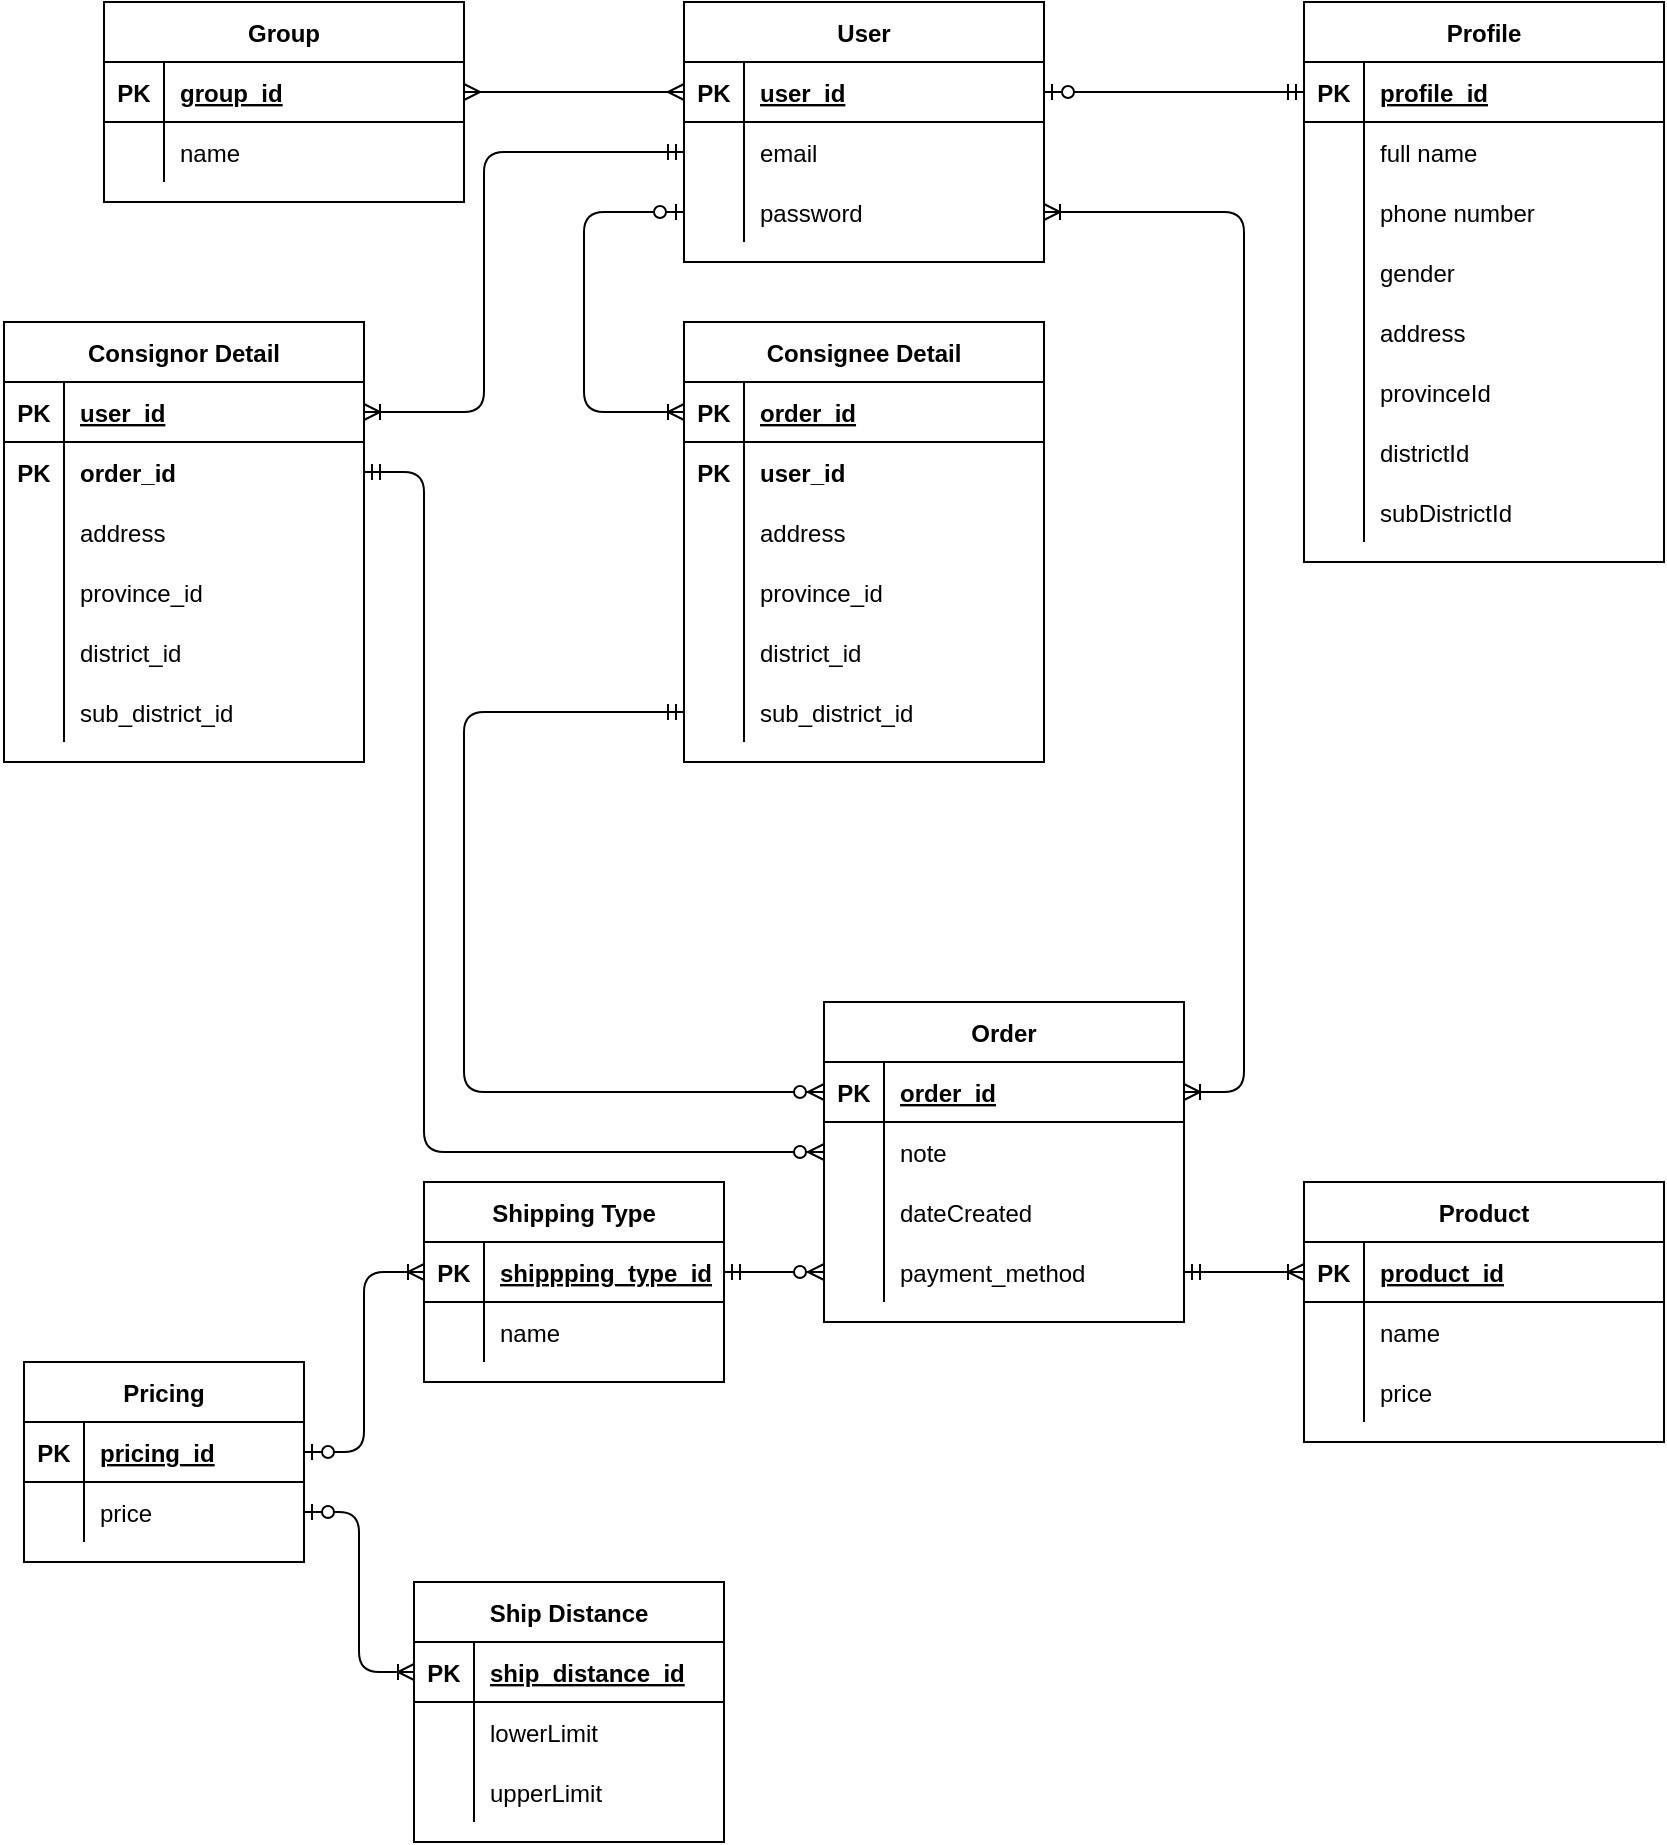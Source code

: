 <mxfile>
    <diagram id="7l2cbzdyTOywMcM0QR9X" name="Page-1">
        <mxGraphModel dx="1152" dy="1555" grid="1" gridSize="10" guides="1" tooltips="1" connect="1" arrows="1" fold="1" page="1" pageScale="1" pageWidth="850" pageHeight="1100" math="0" shadow="0">
            <root>
                <mxCell id="0"/>
                <mxCell id="1" parent="0"/>
                <mxCell id="J8USRTI2Wq8IftYAg_nt-1" value="User" style="shape=table;startSize=30;container=1;collapsible=1;childLayout=tableLayout;fixedRows=1;rowLines=0;fontStyle=1;align=center;resizeLast=1;" parent="1" vertex="1">
                    <mxGeometry x="350" y="-160" width="180" height="130" as="geometry"/>
                </mxCell>
                <mxCell id="J8USRTI2Wq8IftYAg_nt-2" value="" style="shape=partialRectangle;collapsible=0;dropTarget=0;pointerEvents=0;fillColor=none;top=0;left=0;bottom=1;right=0;points=[[0,0.5],[1,0.5]];portConstraint=eastwest;" parent="J8USRTI2Wq8IftYAg_nt-1" vertex="1">
                    <mxGeometry y="30" width="180" height="30" as="geometry"/>
                </mxCell>
                <mxCell id="J8USRTI2Wq8IftYAg_nt-3" value="PK" style="shape=partialRectangle;connectable=0;fillColor=none;top=0;left=0;bottom=0;right=0;fontStyle=1;overflow=hidden;" parent="J8USRTI2Wq8IftYAg_nt-2" vertex="1">
                    <mxGeometry width="30" height="30" as="geometry"/>
                </mxCell>
                <mxCell id="J8USRTI2Wq8IftYAg_nt-4" value="user_id" style="shape=partialRectangle;connectable=0;fillColor=none;top=0;left=0;bottom=0;right=0;align=left;spacingLeft=6;fontStyle=5;overflow=hidden;" parent="J8USRTI2Wq8IftYAg_nt-2" vertex="1">
                    <mxGeometry x="30" width="150" height="30" as="geometry"/>
                </mxCell>
                <mxCell id="J8USRTI2Wq8IftYAg_nt-5" value="" style="shape=partialRectangle;collapsible=0;dropTarget=0;pointerEvents=0;fillColor=none;top=0;left=0;bottom=0;right=0;points=[[0,0.5],[1,0.5]];portConstraint=eastwest;" parent="J8USRTI2Wq8IftYAg_nt-1" vertex="1">
                    <mxGeometry y="60" width="180" height="30" as="geometry"/>
                </mxCell>
                <mxCell id="J8USRTI2Wq8IftYAg_nt-6" value="" style="shape=partialRectangle;connectable=0;fillColor=none;top=0;left=0;bottom=0;right=0;editable=1;overflow=hidden;" parent="J8USRTI2Wq8IftYAg_nt-5" vertex="1">
                    <mxGeometry width="30" height="30" as="geometry"/>
                </mxCell>
                <mxCell id="J8USRTI2Wq8IftYAg_nt-7" value="email" style="shape=partialRectangle;connectable=0;fillColor=none;top=0;left=0;bottom=0;right=0;align=left;spacingLeft=6;overflow=hidden;" parent="J8USRTI2Wq8IftYAg_nt-5" vertex="1">
                    <mxGeometry x="30" width="150" height="30" as="geometry"/>
                </mxCell>
                <mxCell id="J8USRTI2Wq8IftYAg_nt-8" value="" style="shape=partialRectangle;collapsible=0;dropTarget=0;pointerEvents=0;fillColor=none;top=0;left=0;bottom=0;right=0;points=[[0,0.5],[1,0.5]];portConstraint=eastwest;" parent="J8USRTI2Wq8IftYAg_nt-1" vertex="1">
                    <mxGeometry y="90" width="180" height="30" as="geometry"/>
                </mxCell>
                <mxCell id="J8USRTI2Wq8IftYAg_nt-9" value="" style="shape=partialRectangle;connectable=0;fillColor=none;top=0;left=0;bottom=0;right=0;editable=1;overflow=hidden;" parent="J8USRTI2Wq8IftYAg_nt-8" vertex="1">
                    <mxGeometry width="30" height="30" as="geometry"/>
                </mxCell>
                <mxCell id="J8USRTI2Wq8IftYAg_nt-10" value="password" style="shape=partialRectangle;connectable=0;fillColor=none;top=0;left=0;bottom=0;right=0;align=left;spacingLeft=6;overflow=hidden;" parent="J8USRTI2Wq8IftYAg_nt-8" vertex="1">
                    <mxGeometry x="30" width="150" height="30" as="geometry"/>
                </mxCell>
                <mxCell id="J8USRTI2Wq8IftYAg_nt-14" value="Profile" style="shape=table;startSize=30;container=1;collapsible=1;childLayout=tableLayout;fixedRows=1;rowLines=0;fontStyle=1;align=center;resizeLast=1;" parent="1" vertex="1">
                    <mxGeometry x="660" y="-160" width="180" height="280" as="geometry"/>
                </mxCell>
                <mxCell id="J8USRTI2Wq8IftYAg_nt-15" value="" style="shape=partialRectangle;collapsible=0;dropTarget=0;pointerEvents=0;fillColor=none;top=0;left=0;bottom=1;right=0;points=[[0,0.5],[1,0.5]];portConstraint=eastwest;" parent="J8USRTI2Wq8IftYAg_nt-14" vertex="1">
                    <mxGeometry y="30" width="180" height="30" as="geometry"/>
                </mxCell>
                <mxCell id="J8USRTI2Wq8IftYAg_nt-16" value="PK" style="shape=partialRectangle;connectable=0;fillColor=none;top=0;left=0;bottom=0;right=0;fontStyle=1;overflow=hidden;" parent="J8USRTI2Wq8IftYAg_nt-15" vertex="1">
                    <mxGeometry width="30" height="30" as="geometry"/>
                </mxCell>
                <mxCell id="J8USRTI2Wq8IftYAg_nt-17" value="profile_id" style="shape=partialRectangle;connectable=0;fillColor=none;top=0;left=0;bottom=0;right=0;align=left;spacingLeft=6;fontStyle=5;overflow=hidden;" parent="J8USRTI2Wq8IftYAg_nt-15" vertex="1">
                    <mxGeometry x="30" width="150" height="30" as="geometry"/>
                </mxCell>
                <mxCell id="J8USRTI2Wq8IftYAg_nt-21" value="" style="shape=partialRectangle;collapsible=0;dropTarget=0;pointerEvents=0;fillColor=none;top=0;left=0;bottom=0;right=0;points=[[0,0.5],[1,0.5]];portConstraint=eastwest;" parent="J8USRTI2Wq8IftYAg_nt-14" vertex="1">
                    <mxGeometry y="60" width="180" height="30" as="geometry"/>
                </mxCell>
                <mxCell id="J8USRTI2Wq8IftYAg_nt-22" value="" style="shape=partialRectangle;connectable=0;fillColor=none;top=0;left=0;bottom=0;right=0;editable=1;overflow=hidden;" parent="J8USRTI2Wq8IftYAg_nt-21" vertex="1">
                    <mxGeometry width="30" height="30" as="geometry"/>
                </mxCell>
                <mxCell id="J8USRTI2Wq8IftYAg_nt-23" value="full name" style="shape=partialRectangle;connectable=0;fillColor=none;top=0;left=0;bottom=0;right=0;align=left;spacingLeft=6;overflow=hidden;" parent="J8USRTI2Wq8IftYAg_nt-21" vertex="1">
                    <mxGeometry x="30" width="150" height="30" as="geometry"/>
                </mxCell>
                <mxCell id="J8USRTI2Wq8IftYAg_nt-24" value="" style="shape=partialRectangle;collapsible=0;dropTarget=0;pointerEvents=0;fillColor=none;top=0;left=0;bottom=0;right=0;points=[[0,0.5],[1,0.5]];portConstraint=eastwest;" parent="J8USRTI2Wq8IftYAg_nt-14" vertex="1">
                    <mxGeometry y="90" width="180" height="30" as="geometry"/>
                </mxCell>
                <mxCell id="J8USRTI2Wq8IftYAg_nt-25" value="" style="shape=partialRectangle;connectable=0;fillColor=none;top=0;left=0;bottom=0;right=0;editable=1;overflow=hidden;" parent="J8USRTI2Wq8IftYAg_nt-24" vertex="1">
                    <mxGeometry width="30" height="30" as="geometry"/>
                </mxCell>
                <mxCell id="J8USRTI2Wq8IftYAg_nt-26" value="phone number" style="shape=partialRectangle;connectable=0;fillColor=none;top=0;left=0;bottom=0;right=0;align=left;spacingLeft=6;overflow=hidden;" parent="J8USRTI2Wq8IftYAg_nt-24" vertex="1">
                    <mxGeometry x="30" width="150" height="30" as="geometry"/>
                </mxCell>
                <mxCell id="2" style="shape=partialRectangle;collapsible=0;dropTarget=0;pointerEvents=0;fillColor=none;top=0;left=0;bottom=0;right=0;points=[[0,0.5],[1,0.5]];portConstraint=eastwest;" vertex="1" parent="J8USRTI2Wq8IftYAg_nt-14">
                    <mxGeometry y="120" width="180" height="30" as="geometry"/>
                </mxCell>
                <mxCell id="3" style="shape=partialRectangle;connectable=0;fillColor=none;top=0;left=0;bottom=0;right=0;editable=1;overflow=hidden;" vertex="1" parent="2">
                    <mxGeometry width="30" height="30" as="geometry"/>
                </mxCell>
                <mxCell id="4" value="gender" style="shape=partialRectangle;connectable=0;fillColor=none;top=0;left=0;bottom=0;right=0;align=left;spacingLeft=6;overflow=hidden;" vertex="1" parent="2">
                    <mxGeometry x="30" width="150" height="30" as="geometry"/>
                </mxCell>
                <mxCell id="5" style="shape=partialRectangle;collapsible=0;dropTarget=0;pointerEvents=0;fillColor=none;top=0;left=0;bottom=0;right=0;points=[[0,0.5],[1,0.5]];portConstraint=eastwest;" vertex="1" parent="J8USRTI2Wq8IftYAg_nt-14">
                    <mxGeometry y="150" width="180" height="30" as="geometry"/>
                </mxCell>
                <mxCell id="6" style="shape=partialRectangle;connectable=0;fillColor=none;top=0;left=0;bottom=0;right=0;editable=1;overflow=hidden;" vertex="1" parent="5">
                    <mxGeometry width="30" height="30" as="geometry"/>
                </mxCell>
                <mxCell id="7" value="address" style="shape=partialRectangle;connectable=0;fillColor=none;top=0;left=0;bottom=0;right=0;align=left;spacingLeft=6;overflow=hidden;" vertex="1" parent="5">
                    <mxGeometry x="30" width="150" height="30" as="geometry"/>
                </mxCell>
                <mxCell id="8" style="shape=partialRectangle;collapsible=0;dropTarget=0;pointerEvents=0;fillColor=none;top=0;left=0;bottom=0;right=0;points=[[0,0.5],[1,0.5]];portConstraint=eastwest;" vertex="1" parent="J8USRTI2Wq8IftYAg_nt-14">
                    <mxGeometry y="180" width="180" height="30" as="geometry"/>
                </mxCell>
                <mxCell id="9" style="shape=partialRectangle;connectable=0;fillColor=none;top=0;left=0;bottom=0;right=0;editable=1;overflow=hidden;" vertex="1" parent="8">
                    <mxGeometry width="30" height="30" as="geometry"/>
                </mxCell>
                <mxCell id="10" value="provinceId" style="shape=partialRectangle;connectable=0;fillColor=none;top=0;left=0;bottom=0;right=0;align=left;spacingLeft=6;overflow=hidden;" vertex="1" parent="8">
                    <mxGeometry x="30" width="150" height="30" as="geometry"/>
                </mxCell>
                <mxCell id="11" style="shape=partialRectangle;collapsible=0;dropTarget=0;pointerEvents=0;fillColor=none;top=0;left=0;bottom=0;right=0;points=[[0,0.5],[1,0.5]];portConstraint=eastwest;" vertex="1" parent="J8USRTI2Wq8IftYAg_nt-14">
                    <mxGeometry y="210" width="180" height="30" as="geometry"/>
                </mxCell>
                <mxCell id="12" style="shape=partialRectangle;connectable=0;fillColor=none;top=0;left=0;bottom=0;right=0;editable=1;overflow=hidden;" vertex="1" parent="11">
                    <mxGeometry width="30" height="30" as="geometry"/>
                </mxCell>
                <mxCell id="13" value="districtId" style="shape=partialRectangle;connectable=0;fillColor=none;top=0;left=0;bottom=0;right=0;align=left;spacingLeft=6;overflow=hidden;" vertex="1" parent="11">
                    <mxGeometry x="30" width="150" height="30" as="geometry"/>
                </mxCell>
                <mxCell id="14" style="shape=partialRectangle;collapsible=0;dropTarget=0;pointerEvents=0;fillColor=none;top=0;left=0;bottom=0;right=0;points=[[0,0.5],[1,0.5]];portConstraint=eastwest;" vertex="1" parent="J8USRTI2Wq8IftYAg_nt-14">
                    <mxGeometry y="240" width="180" height="30" as="geometry"/>
                </mxCell>
                <mxCell id="15" style="shape=partialRectangle;connectable=0;fillColor=none;top=0;left=0;bottom=0;right=0;editable=1;overflow=hidden;" vertex="1" parent="14">
                    <mxGeometry width="30" height="30" as="geometry"/>
                </mxCell>
                <mxCell id="16" value="subDistrictId" style="shape=partialRectangle;connectable=0;fillColor=none;top=0;left=0;bottom=0;right=0;align=left;spacingLeft=6;overflow=hidden;" vertex="1" parent="14">
                    <mxGeometry x="30" width="150" height="30" as="geometry"/>
                </mxCell>
                <mxCell id="J8USRTI2Wq8IftYAg_nt-31" value="Group" style="shape=table;startSize=30;container=1;collapsible=1;childLayout=tableLayout;fixedRows=1;rowLines=0;fontStyle=1;align=center;resizeLast=1;" parent="1" vertex="1">
                    <mxGeometry x="60" y="-160" width="180" height="100" as="geometry"/>
                </mxCell>
                <mxCell id="J8USRTI2Wq8IftYAg_nt-32" value="" style="shape=partialRectangle;collapsible=0;dropTarget=0;pointerEvents=0;fillColor=none;top=0;left=0;bottom=1;right=0;points=[[0,0.5],[1,0.5]];portConstraint=eastwest;" parent="J8USRTI2Wq8IftYAg_nt-31" vertex="1">
                    <mxGeometry y="30" width="180" height="30" as="geometry"/>
                </mxCell>
                <mxCell id="J8USRTI2Wq8IftYAg_nt-33" value="PK" style="shape=partialRectangle;connectable=0;fillColor=none;top=0;left=0;bottom=0;right=0;fontStyle=1;overflow=hidden;" parent="J8USRTI2Wq8IftYAg_nt-32" vertex="1">
                    <mxGeometry width="30" height="30" as="geometry"/>
                </mxCell>
                <mxCell id="J8USRTI2Wq8IftYAg_nt-34" value="group_id" style="shape=partialRectangle;connectable=0;fillColor=none;top=0;left=0;bottom=0;right=0;align=left;spacingLeft=6;fontStyle=5;overflow=hidden;" parent="J8USRTI2Wq8IftYAg_nt-32" vertex="1">
                    <mxGeometry x="30" width="150" height="30" as="geometry"/>
                </mxCell>
                <mxCell id="J8USRTI2Wq8IftYAg_nt-35" value="" style="shape=partialRectangle;collapsible=0;dropTarget=0;pointerEvents=0;fillColor=none;top=0;left=0;bottom=0;right=0;points=[[0,0.5],[1,0.5]];portConstraint=eastwest;" parent="J8USRTI2Wq8IftYAg_nt-31" vertex="1">
                    <mxGeometry y="60" width="180" height="30" as="geometry"/>
                </mxCell>
                <mxCell id="J8USRTI2Wq8IftYAg_nt-36" value="" style="shape=partialRectangle;connectable=0;fillColor=none;top=0;left=0;bottom=0;right=0;editable=1;overflow=hidden;" parent="J8USRTI2Wq8IftYAg_nt-35" vertex="1">
                    <mxGeometry width="30" height="30" as="geometry"/>
                </mxCell>
                <mxCell id="J8USRTI2Wq8IftYAg_nt-37" value="name" style="shape=partialRectangle;connectable=0;fillColor=none;top=0;left=0;bottom=0;right=0;align=left;spacingLeft=6;overflow=hidden;" parent="J8USRTI2Wq8IftYAg_nt-35" vertex="1">
                    <mxGeometry x="30" width="150" height="30" as="geometry"/>
                </mxCell>
                <mxCell id="J8USRTI2Wq8IftYAg_nt-44" value="" style="edgeStyle=orthogonalEdgeStyle;fontSize=12;html=1;endArrow=ERmany;startArrow=ERmany;entryX=1;entryY=0.5;entryDx=0;entryDy=0;" parent="1" source="J8USRTI2Wq8IftYAg_nt-2" target="J8USRTI2Wq8IftYAg_nt-32" edge="1">
                    <mxGeometry width="100" height="100" relative="1" as="geometry">
                        <mxPoint x="360" y="450" as="sourcePoint"/>
                        <mxPoint x="460" y="350" as="targetPoint"/>
                    </mxGeometry>
                </mxCell>
                <mxCell id="J8USRTI2Wq8IftYAg_nt-45" value="Order" style="shape=table;startSize=30;container=1;collapsible=1;childLayout=tableLayout;fixedRows=1;rowLines=0;fontStyle=1;align=center;resizeLast=1;" parent="1" vertex="1">
                    <mxGeometry x="420" y="340" width="180" height="160" as="geometry"/>
                </mxCell>
                <mxCell id="J8USRTI2Wq8IftYAg_nt-46" value="" style="shape=partialRectangle;collapsible=0;dropTarget=0;pointerEvents=0;fillColor=none;top=0;left=0;bottom=1;right=0;points=[[0,0.5],[1,0.5]];portConstraint=eastwest;" parent="J8USRTI2Wq8IftYAg_nt-45" vertex="1">
                    <mxGeometry y="30" width="180" height="30" as="geometry"/>
                </mxCell>
                <mxCell id="J8USRTI2Wq8IftYAg_nt-47" value="PK" style="shape=partialRectangle;connectable=0;fillColor=none;top=0;left=0;bottom=0;right=0;fontStyle=1;overflow=hidden;" parent="J8USRTI2Wq8IftYAg_nt-46" vertex="1">
                    <mxGeometry width="30" height="30" as="geometry"/>
                </mxCell>
                <mxCell id="J8USRTI2Wq8IftYAg_nt-48" value="order_id" style="shape=partialRectangle;connectable=0;fillColor=none;top=0;left=0;bottom=0;right=0;align=left;spacingLeft=6;fontStyle=5;overflow=hidden;" parent="J8USRTI2Wq8IftYAg_nt-46" vertex="1">
                    <mxGeometry x="30" width="150" height="30" as="geometry"/>
                </mxCell>
                <mxCell id="eeBoeT-1yb_BGTOkNaQ4-5" style="shape=partialRectangle;collapsible=0;dropTarget=0;pointerEvents=0;fillColor=none;top=0;left=0;bottom=0;right=0;points=[[0,0.5],[1,0.5]];portConstraint=eastwest;" parent="J8USRTI2Wq8IftYAg_nt-45" vertex="1">
                    <mxGeometry y="60" width="180" height="30" as="geometry"/>
                </mxCell>
                <mxCell id="eeBoeT-1yb_BGTOkNaQ4-6" style="shape=partialRectangle;connectable=0;fillColor=none;top=0;left=0;bottom=0;right=0;editable=1;overflow=hidden;" parent="eeBoeT-1yb_BGTOkNaQ4-5" vertex="1">
                    <mxGeometry width="30" height="30" as="geometry"/>
                </mxCell>
                <mxCell id="eeBoeT-1yb_BGTOkNaQ4-7" value="note" style="shape=partialRectangle;connectable=0;fillColor=none;top=0;left=0;bottom=0;right=0;align=left;spacingLeft=6;overflow=hidden;" parent="eeBoeT-1yb_BGTOkNaQ4-5" vertex="1">
                    <mxGeometry x="30" width="150" height="30" as="geometry"/>
                </mxCell>
                <mxCell id="J8USRTI2Wq8IftYAg_nt-109" style="shape=partialRectangle;collapsible=0;dropTarget=0;pointerEvents=0;fillColor=none;top=0;left=0;bottom=0;right=0;points=[[0,0.5],[1,0.5]];portConstraint=eastwest;" parent="J8USRTI2Wq8IftYAg_nt-45" vertex="1">
                    <mxGeometry y="90" width="180" height="30" as="geometry"/>
                </mxCell>
                <mxCell id="J8USRTI2Wq8IftYAg_nt-110" style="shape=partialRectangle;connectable=0;fillColor=none;top=0;left=0;bottom=0;right=0;editable=1;overflow=hidden;" parent="J8USRTI2Wq8IftYAg_nt-109" vertex="1">
                    <mxGeometry width="30" height="30" as="geometry"/>
                </mxCell>
                <mxCell id="J8USRTI2Wq8IftYAg_nt-111" value="dateCreated" style="shape=partialRectangle;connectable=0;fillColor=none;top=0;left=0;bottom=0;right=0;align=left;spacingLeft=6;overflow=hidden;" parent="J8USRTI2Wq8IftYAg_nt-109" vertex="1">
                    <mxGeometry x="30" width="150" height="30" as="geometry"/>
                </mxCell>
                <mxCell id="eeBoeT-1yb_BGTOkNaQ4-37" style="shape=partialRectangle;collapsible=0;dropTarget=0;pointerEvents=0;fillColor=none;top=0;left=0;bottom=0;right=0;points=[[0,0.5],[1,0.5]];portConstraint=eastwest;" parent="J8USRTI2Wq8IftYAg_nt-45" vertex="1">
                    <mxGeometry y="120" width="180" height="30" as="geometry"/>
                </mxCell>
                <mxCell id="eeBoeT-1yb_BGTOkNaQ4-38" style="shape=partialRectangle;connectable=0;fillColor=none;top=0;left=0;bottom=0;right=0;editable=1;overflow=hidden;" parent="eeBoeT-1yb_BGTOkNaQ4-37" vertex="1">
                    <mxGeometry width="30" height="30" as="geometry"/>
                </mxCell>
                <mxCell id="eeBoeT-1yb_BGTOkNaQ4-39" value="payment_method" style="shape=partialRectangle;connectable=0;fillColor=none;top=0;left=0;bottom=0;right=0;align=left;spacingLeft=6;overflow=hidden;" parent="eeBoeT-1yb_BGTOkNaQ4-37" vertex="1">
                    <mxGeometry x="30" width="150" height="30" as="geometry"/>
                </mxCell>
                <mxCell id="J8USRTI2Wq8IftYAg_nt-72" value="" style="edgeStyle=entityRelationEdgeStyle;fontSize=12;html=1;endArrow=ERzeroToOne;startArrow=ERmandOne;entryX=1;entryY=0.5;entryDx=0;entryDy=0;exitX=0;exitY=0.5;exitDx=0;exitDy=0;" parent="1" source="J8USRTI2Wq8IftYAg_nt-15" target="J8USRTI2Wq8IftYAg_nt-2" edge="1">
                    <mxGeometry width="100" height="100" relative="1" as="geometry">
                        <mxPoint x="310" y="450" as="sourcePoint"/>
                        <mxPoint x="410" y="350" as="targetPoint"/>
                    </mxGeometry>
                </mxCell>
                <mxCell id="J8USRTI2Wq8IftYAg_nt-79" value="Pricing" style="shape=table;startSize=30;container=1;collapsible=1;childLayout=tableLayout;fixedRows=1;rowLines=0;fontStyle=1;align=center;resizeLast=1;" parent="1" vertex="1">
                    <mxGeometry x="20" y="520" width="140" height="100" as="geometry"/>
                </mxCell>
                <mxCell id="J8USRTI2Wq8IftYAg_nt-80" value="" style="shape=partialRectangle;collapsible=0;dropTarget=0;pointerEvents=0;fillColor=none;top=0;left=0;bottom=1;right=0;points=[[0,0.5],[1,0.5]];portConstraint=eastwest;" parent="J8USRTI2Wq8IftYAg_nt-79" vertex="1">
                    <mxGeometry y="30" width="140" height="30" as="geometry"/>
                </mxCell>
                <mxCell id="J8USRTI2Wq8IftYAg_nt-81" value="PK" style="shape=partialRectangle;connectable=0;fillColor=none;top=0;left=0;bottom=0;right=0;fontStyle=1;overflow=hidden;" parent="J8USRTI2Wq8IftYAg_nt-80" vertex="1">
                    <mxGeometry width="30" height="30" as="geometry"/>
                </mxCell>
                <mxCell id="J8USRTI2Wq8IftYAg_nt-82" value="pricing_id" style="shape=partialRectangle;connectable=0;fillColor=none;top=0;left=0;bottom=0;right=0;align=left;spacingLeft=6;fontStyle=5;overflow=hidden;" parent="J8USRTI2Wq8IftYAg_nt-80" vertex="1">
                    <mxGeometry x="30" width="110" height="30" as="geometry"/>
                </mxCell>
                <mxCell id="J8USRTI2Wq8IftYAg_nt-83" value="" style="shape=partialRectangle;collapsible=0;dropTarget=0;pointerEvents=0;fillColor=none;top=0;left=0;bottom=0;right=0;points=[[0,0.5],[1,0.5]];portConstraint=eastwest;" parent="J8USRTI2Wq8IftYAg_nt-79" vertex="1">
                    <mxGeometry y="60" width="140" height="30" as="geometry"/>
                </mxCell>
                <mxCell id="J8USRTI2Wq8IftYAg_nt-84" value="" style="shape=partialRectangle;connectable=0;fillColor=none;top=0;left=0;bottom=0;right=0;editable=1;overflow=hidden;" parent="J8USRTI2Wq8IftYAg_nt-83" vertex="1">
                    <mxGeometry width="30" height="30" as="geometry"/>
                </mxCell>
                <mxCell id="J8USRTI2Wq8IftYAg_nt-85" value="price" style="shape=partialRectangle;connectable=0;fillColor=none;top=0;left=0;bottom=0;right=0;align=left;spacingLeft=6;overflow=hidden;" parent="J8USRTI2Wq8IftYAg_nt-83" vertex="1">
                    <mxGeometry x="30" width="110" height="30" as="geometry"/>
                </mxCell>
                <mxCell id="J8USRTI2Wq8IftYAg_nt-96" value="Shipping Type" style="shape=table;startSize=30;container=1;collapsible=1;childLayout=tableLayout;fixedRows=1;rowLines=0;fontStyle=1;align=center;resizeLast=1;" parent="1" vertex="1">
                    <mxGeometry x="220" y="430" width="150" height="100" as="geometry"/>
                </mxCell>
                <mxCell id="J8USRTI2Wq8IftYAg_nt-97" value="" style="shape=partialRectangle;collapsible=0;dropTarget=0;pointerEvents=0;fillColor=none;top=0;left=0;bottom=1;right=0;points=[[0,0.5],[1,0.5]];portConstraint=eastwest;" parent="J8USRTI2Wq8IftYAg_nt-96" vertex="1">
                    <mxGeometry y="30" width="150" height="30" as="geometry"/>
                </mxCell>
                <mxCell id="J8USRTI2Wq8IftYAg_nt-98" value="PK" style="shape=partialRectangle;connectable=0;fillColor=none;top=0;left=0;bottom=0;right=0;fontStyle=1;overflow=hidden;" parent="J8USRTI2Wq8IftYAg_nt-97" vertex="1">
                    <mxGeometry width="30" height="30" as="geometry"/>
                </mxCell>
                <mxCell id="J8USRTI2Wq8IftYAg_nt-99" value="shippping_type_id" style="shape=partialRectangle;connectable=0;fillColor=none;top=0;left=0;bottom=0;right=0;align=left;spacingLeft=6;fontStyle=5;overflow=hidden;" parent="J8USRTI2Wq8IftYAg_nt-97" vertex="1">
                    <mxGeometry x="30" width="120" height="30" as="geometry"/>
                </mxCell>
                <mxCell id="J8USRTI2Wq8IftYAg_nt-100" value="" style="shape=partialRectangle;collapsible=0;dropTarget=0;pointerEvents=0;fillColor=none;top=0;left=0;bottom=0;right=0;points=[[0,0.5],[1,0.5]];portConstraint=eastwest;" parent="J8USRTI2Wq8IftYAg_nt-96" vertex="1">
                    <mxGeometry y="60" width="150" height="30" as="geometry"/>
                </mxCell>
                <mxCell id="J8USRTI2Wq8IftYAg_nt-101" value="" style="shape=partialRectangle;connectable=0;fillColor=none;top=0;left=0;bottom=0;right=0;editable=1;overflow=hidden;" parent="J8USRTI2Wq8IftYAg_nt-100" vertex="1">
                    <mxGeometry width="30" height="30" as="geometry"/>
                </mxCell>
                <mxCell id="J8USRTI2Wq8IftYAg_nt-102" value="name" style="shape=partialRectangle;connectable=0;fillColor=none;top=0;left=0;bottom=0;right=0;align=left;spacingLeft=6;overflow=hidden;" parent="J8USRTI2Wq8IftYAg_nt-100" vertex="1">
                    <mxGeometry x="30" width="120" height="30" as="geometry"/>
                </mxCell>
                <mxCell id="J8USRTI2Wq8IftYAg_nt-112" value="Ship Distance" style="shape=table;startSize=30;container=1;collapsible=1;childLayout=tableLayout;fixedRows=1;rowLines=0;fontStyle=1;align=center;resizeLast=1;" parent="1" vertex="1">
                    <mxGeometry x="215" y="630" width="155" height="130" as="geometry"/>
                </mxCell>
                <mxCell id="J8USRTI2Wq8IftYAg_nt-113" value="" style="shape=partialRectangle;collapsible=0;dropTarget=0;pointerEvents=0;fillColor=none;top=0;left=0;bottom=1;right=0;points=[[0,0.5],[1,0.5]];portConstraint=eastwest;" parent="J8USRTI2Wq8IftYAg_nt-112" vertex="1">
                    <mxGeometry y="30" width="155" height="30" as="geometry"/>
                </mxCell>
                <mxCell id="J8USRTI2Wq8IftYAg_nt-114" value="PK" style="shape=partialRectangle;connectable=0;fillColor=none;top=0;left=0;bottom=0;right=0;fontStyle=1;overflow=hidden;" parent="J8USRTI2Wq8IftYAg_nt-113" vertex="1">
                    <mxGeometry width="30" height="30" as="geometry"/>
                </mxCell>
                <mxCell id="J8USRTI2Wq8IftYAg_nt-115" value="ship_distance_id" style="shape=partialRectangle;connectable=0;fillColor=none;top=0;left=0;bottom=0;right=0;align=left;spacingLeft=6;fontStyle=5;overflow=hidden;" parent="J8USRTI2Wq8IftYAg_nt-113" vertex="1">
                    <mxGeometry x="30" width="125" height="30" as="geometry"/>
                </mxCell>
                <mxCell id="J8USRTI2Wq8IftYAg_nt-116" value="" style="shape=partialRectangle;collapsible=0;dropTarget=0;pointerEvents=0;fillColor=none;top=0;left=0;bottom=0;right=0;points=[[0,0.5],[1,0.5]];portConstraint=eastwest;" parent="J8USRTI2Wq8IftYAg_nt-112" vertex="1">
                    <mxGeometry y="60" width="155" height="30" as="geometry"/>
                </mxCell>
                <mxCell id="J8USRTI2Wq8IftYAg_nt-117" value="" style="shape=partialRectangle;connectable=0;fillColor=none;top=0;left=0;bottom=0;right=0;editable=1;overflow=hidden;" parent="J8USRTI2Wq8IftYAg_nt-116" vertex="1">
                    <mxGeometry width="30" height="30" as="geometry"/>
                </mxCell>
                <mxCell id="J8USRTI2Wq8IftYAg_nt-118" value="lowerLimit" style="shape=partialRectangle;connectable=0;fillColor=none;top=0;left=0;bottom=0;right=0;align=left;spacingLeft=6;overflow=hidden;" parent="J8USRTI2Wq8IftYAg_nt-116" vertex="1">
                    <mxGeometry x="30" width="125" height="30" as="geometry"/>
                </mxCell>
                <mxCell id="J8USRTI2Wq8IftYAg_nt-119" value="" style="shape=partialRectangle;collapsible=0;dropTarget=0;pointerEvents=0;fillColor=none;top=0;left=0;bottom=0;right=0;points=[[0,0.5],[1,0.5]];portConstraint=eastwest;" parent="J8USRTI2Wq8IftYAg_nt-112" vertex="1">
                    <mxGeometry y="90" width="155" height="30" as="geometry"/>
                </mxCell>
                <mxCell id="J8USRTI2Wq8IftYAg_nt-120" value="" style="shape=partialRectangle;connectable=0;fillColor=none;top=0;left=0;bottom=0;right=0;editable=1;overflow=hidden;" parent="J8USRTI2Wq8IftYAg_nt-119" vertex="1">
                    <mxGeometry width="30" height="30" as="geometry"/>
                </mxCell>
                <mxCell id="J8USRTI2Wq8IftYAg_nt-121" value="upperLimit" style="shape=partialRectangle;connectable=0;fillColor=none;top=0;left=0;bottom=0;right=0;align=left;spacingLeft=6;overflow=hidden;" parent="J8USRTI2Wq8IftYAg_nt-119" vertex="1">
                    <mxGeometry x="30" width="125" height="30" as="geometry"/>
                </mxCell>
                <mxCell id="eeBoeT-1yb_BGTOkNaQ4-4" value="" style="edgeStyle=orthogonalEdgeStyle;fontSize=12;html=1;endArrow=ERzeroToMany;startArrow=ERmandOne;" parent="1" source="J8USRTI2Wq8IftYAg_nt-97" target="eeBoeT-1yb_BGTOkNaQ4-37" edge="1">
                    <mxGeometry width="100" height="100" relative="1" as="geometry">
                        <mxPoint x="520" y="480" as="sourcePoint"/>
                        <mxPoint x="310" y="365" as="targetPoint"/>
                    </mxGeometry>
                </mxCell>
                <mxCell id="eeBoeT-1yb_BGTOkNaQ4-24" value="Product" style="shape=table;startSize=30;container=1;collapsible=1;childLayout=tableLayout;fixedRows=1;rowLines=0;fontStyle=1;align=center;resizeLast=1;" parent="1" vertex="1">
                    <mxGeometry x="660" y="430" width="180" height="130" as="geometry"/>
                </mxCell>
                <mxCell id="eeBoeT-1yb_BGTOkNaQ4-25" value="" style="shape=partialRectangle;collapsible=0;dropTarget=0;pointerEvents=0;fillColor=none;top=0;left=0;bottom=1;right=0;points=[[0,0.5],[1,0.5]];portConstraint=eastwest;" parent="eeBoeT-1yb_BGTOkNaQ4-24" vertex="1">
                    <mxGeometry y="30" width="180" height="30" as="geometry"/>
                </mxCell>
                <mxCell id="eeBoeT-1yb_BGTOkNaQ4-26" value="PK" style="shape=partialRectangle;connectable=0;fillColor=none;top=0;left=0;bottom=0;right=0;fontStyle=1;overflow=hidden;" parent="eeBoeT-1yb_BGTOkNaQ4-25" vertex="1">
                    <mxGeometry width="30" height="30" as="geometry"/>
                </mxCell>
                <mxCell id="eeBoeT-1yb_BGTOkNaQ4-27" value="product_id" style="shape=partialRectangle;connectable=0;fillColor=none;top=0;left=0;bottom=0;right=0;align=left;spacingLeft=6;fontStyle=5;overflow=hidden;" parent="eeBoeT-1yb_BGTOkNaQ4-25" vertex="1">
                    <mxGeometry x="30" width="150" height="30" as="geometry"/>
                </mxCell>
                <mxCell id="eeBoeT-1yb_BGTOkNaQ4-28" value="" style="shape=partialRectangle;collapsible=0;dropTarget=0;pointerEvents=0;fillColor=none;top=0;left=0;bottom=0;right=0;points=[[0,0.5],[1,0.5]];portConstraint=eastwest;" parent="eeBoeT-1yb_BGTOkNaQ4-24" vertex="1">
                    <mxGeometry y="60" width="180" height="30" as="geometry"/>
                </mxCell>
                <mxCell id="eeBoeT-1yb_BGTOkNaQ4-29" value="" style="shape=partialRectangle;connectable=0;fillColor=none;top=0;left=0;bottom=0;right=0;editable=1;overflow=hidden;" parent="eeBoeT-1yb_BGTOkNaQ4-28" vertex="1">
                    <mxGeometry width="30" height="30" as="geometry"/>
                </mxCell>
                <mxCell id="eeBoeT-1yb_BGTOkNaQ4-30" value="name" style="shape=partialRectangle;connectable=0;fillColor=none;top=0;left=0;bottom=0;right=0;align=left;spacingLeft=6;overflow=hidden;" parent="eeBoeT-1yb_BGTOkNaQ4-28" vertex="1">
                    <mxGeometry x="30" width="150" height="30" as="geometry"/>
                </mxCell>
                <mxCell id="eeBoeT-1yb_BGTOkNaQ4-31" value="" style="shape=partialRectangle;collapsible=0;dropTarget=0;pointerEvents=0;fillColor=none;top=0;left=0;bottom=0;right=0;points=[[0,0.5],[1,0.5]];portConstraint=eastwest;" parent="eeBoeT-1yb_BGTOkNaQ4-24" vertex="1">
                    <mxGeometry y="90" width="180" height="30" as="geometry"/>
                </mxCell>
                <mxCell id="eeBoeT-1yb_BGTOkNaQ4-32" value="" style="shape=partialRectangle;connectable=0;fillColor=none;top=0;left=0;bottom=0;right=0;editable=1;overflow=hidden;" parent="eeBoeT-1yb_BGTOkNaQ4-31" vertex="1">
                    <mxGeometry width="30" height="30" as="geometry"/>
                </mxCell>
                <mxCell id="eeBoeT-1yb_BGTOkNaQ4-33" value="price" style="shape=partialRectangle;connectable=0;fillColor=none;top=0;left=0;bottom=0;right=0;align=left;spacingLeft=6;overflow=hidden;" parent="eeBoeT-1yb_BGTOkNaQ4-31" vertex="1">
                    <mxGeometry x="30" width="150" height="30" as="geometry"/>
                </mxCell>
                <mxCell id="eeBoeT-1yb_BGTOkNaQ4-40" value="" style="edgeStyle=entityRelationEdgeStyle;fontSize=12;html=1;endArrow=ERoneToMany;startArrow=ERmandOne;entryX=0;entryY=0.5;entryDx=0;entryDy=0;" parent="1" source="eeBoeT-1yb_BGTOkNaQ4-37" target="eeBoeT-1yb_BGTOkNaQ4-25" edge="1">
                    <mxGeometry width="100" height="100" relative="1" as="geometry">
                        <mxPoint x="630" y="467" as="sourcePoint"/>
                        <mxPoint x="660" y="467" as="targetPoint"/>
                    </mxGeometry>
                </mxCell>
                <mxCell id="eeBoeT-1yb_BGTOkNaQ4-42" value="Consignor Detail" style="shape=table;startSize=30;container=1;collapsible=1;childLayout=tableLayout;fixedRows=1;rowLines=0;fontStyle=1;align=center;resizeLast=1;" parent="1" vertex="1">
                    <mxGeometry x="10" width="180" height="220" as="geometry"/>
                </mxCell>
                <mxCell id="eeBoeT-1yb_BGTOkNaQ4-43" value="" style="shape=partialRectangle;collapsible=0;dropTarget=0;pointerEvents=0;fillColor=none;top=0;left=0;bottom=1;right=0;points=[[0,0.5],[1,0.5]];portConstraint=eastwest;" parent="eeBoeT-1yb_BGTOkNaQ4-42" vertex="1">
                    <mxGeometry y="30" width="180" height="30" as="geometry"/>
                </mxCell>
                <mxCell id="eeBoeT-1yb_BGTOkNaQ4-44" value="PK" style="shape=partialRectangle;connectable=0;fillColor=none;top=0;left=0;bottom=0;right=0;fontStyle=1;overflow=hidden;" parent="eeBoeT-1yb_BGTOkNaQ4-43" vertex="1">
                    <mxGeometry width="30" height="30" as="geometry"/>
                </mxCell>
                <mxCell id="eeBoeT-1yb_BGTOkNaQ4-45" value="user_id" style="shape=partialRectangle;connectable=0;fillColor=none;top=0;left=0;bottom=0;right=0;align=left;spacingLeft=6;fontStyle=5;overflow=hidden;" parent="eeBoeT-1yb_BGTOkNaQ4-43" vertex="1">
                    <mxGeometry x="30" width="150" height="30" as="geometry"/>
                </mxCell>
                <mxCell id="eeBoeT-1yb_BGTOkNaQ4-46" value="" style="shape=partialRectangle;collapsible=0;dropTarget=0;pointerEvents=0;fillColor=none;top=0;left=0;bottom=0;right=0;points=[[0,0.5],[1,0.5]];portConstraint=eastwest;" parent="eeBoeT-1yb_BGTOkNaQ4-42" vertex="1">
                    <mxGeometry y="60" width="180" height="30" as="geometry"/>
                </mxCell>
                <mxCell id="eeBoeT-1yb_BGTOkNaQ4-47" value="PK" style="shape=partialRectangle;connectable=0;fillColor=none;top=0;left=0;bottom=0;right=0;editable=1;overflow=hidden;fontStyle=1;strokeWidth=3;perimeterSpacing=5;" parent="eeBoeT-1yb_BGTOkNaQ4-46" vertex="1">
                    <mxGeometry width="30" height="30" as="geometry"/>
                </mxCell>
                <mxCell id="eeBoeT-1yb_BGTOkNaQ4-48" value="order_id" style="shape=partialRectangle;connectable=0;fillColor=none;top=0;left=0;bottom=0;right=0;align=left;spacingLeft=6;overflow=hidden;fontStyle=1" parent="eeBoeT-1yb_BGTOkNaQ4-46" vertex="1">
                    <mxGeometry x="30" width="150" height="30" as="geometry"/>
                </mxCell>
                <mxCell id="eeBoeT-1yb_BGTOkNaQ4-49" value="" style="shape=partialRectangle;collapsible=0;dropTarget=0;pointerEvents=0;fillColor=none;top=0;left=0;bottom=0;right=0;points=[[0,0.5],[1,0.5]];portConstraint=eastwest;" parent="eeBoeT-1yb_BGTOkNaQ4-42" vertex="1">
                    <mxGeometry y="90" width="180" height="30" as="geometry"/>
                </mxCell>
                <mxCell id="eeBoeT-1yb_BGTOkNaQ4-50" value="" style="shape=partialRectangle;connectable=0;fillColor=none;top=0;left=0;bottom=0;right=0;editable=1;overflow=hidden;" parent="eeBoeT-1yb_BGTOkNaQ4-49" vertex="1">
                    <mxGeometry width="30" height="30" as="geometry"/>
                </mxCell>
                <mxCell id="eeBoeT-1yb_BGTOkNaQ4-51" value="address" style="shape=partialRectangle;connectable=0;fillColor=none;top=0;left=0;bottom=0;right=0;align=left;spacingLeft=6;overflow=hidden;" parent="eeBoeT-1yb_BGTOkNaQ4-49" vertex="1">
                    <mxGeometry x="30" width="150" height="30" as="geometry"/>
                </mxCell>
                <mxCell id="eeBoeT-1yb_BGTOkNaQ4-52" value="" style="shape=partialRectangle;collapsible=0;dropTarget=0;pointerEvents=0;fillColor=none;top=0;left=0;bottom=0;right=0;points=[[0,0.5],[1,0.5]];portConstraint=eastwest;" parent="eeBoeT-1yb_BGTOkNaQ4-42" vertex="1">
                    <mxGeometry y="120" width="180" height="30" as="geometry"/>
                </mxCell>
                <mxCell id="eeBoeT-1yb_BGTOkNaQ4-53" value="" style="shape=partialRectangle;connectable=0;fillColor=none;top=0;left=0;bottom=0;right=0;editable=1;overflow=hidden;" parent="eeBoeT-1yb_BGTOkNaQ4-52" vertex="1">
                    <mxGeometry width="30" height="30" as="geometry"/>
                </mxCell>
                <mxCell id="eeBoeT-1yb_BGTOkNaQ4-54" value="province_id" style="shape=partialRectangle;connectable=0;fillColor=none;top=0;left=0;bottom=0;right=0;align=left;spacingLeft=6;overflow=hidden;" parent="eeBoeT-1yb_BGTOkNaQ4-52" vertex="1">
                    <mxGeometry x="30" width="150" height="30" as="geometry"/>
                </mxCell>
                <mxCell id="eeBoeT-1yb_BGTOkNaQ4-58" style="shape=partialRectangle;collapsible=0;dropTarget=0;pointerEvents=0;fillColor=none;top=0;left=0;bottom=0;right=0;points=[[0,0.5],[1,0.5]];portConstraint=eastwest;" parent="eeBoeT-1yb_BGTOkNaQ4-42" vertex="1">
                    <mxGeometry y="150" width="180" height="30" as="geometry"/>
                </mxCell>
                <mxCell id="eeBoeT-1yb_BGTOkNaQ4-59" style="shape=partialRectangle;connectable=0;fillColor=none;top=0;left=0;bottom=0;right=0;editable=1;overflow=hidden;" parent="eeBoeT-1yb_BGTOkNaQ4-58" vertex="1">
                    <mxGeometry width="30" height="30" as="geometry"/>
                </mxCell>
                <mxCell id="eeBoeT-1yb_BGTOkNaQ4-60" value="district_id" style="shape=partialRectangle;connectable=0;fillColor=none;top=0;left=0;bottom=0;right=0;align=left;spacingLeft=6;overflow=hidden;" parent="eeBoeT-1yb_BGTOkNaQ4-58" vertex="1">
                    <mxGeometry x="30" width="150" height="30" as="geometry"/>
                </mxCell>
                <mxCell id="eeBoeT-1yb_BGTOkNaQ4-61" style="shape=partialRectangle;collapsible=0;dropTarget=0;pointerEvents=0;fillColor=none;top=0;left=0;bottom=0;right=0;points=[[0,0.5],[1,0.5]];portConstraint=eastwest;" parent="eeBoeT-1yb_BGTOkNaQ4-42" vertex="1">
                    <mxGeometry y="180" width="180" height="30" as="geometry"/>
                </mxCell>
                <mxCell id="eeBoeT-1yb_BGTOkNaQ4-62" style="shape=partialRectangle;connectable=0;fillColor=none;top=0;left=0;bottom=0;right=0;editable=1;overflow=hidden;" parent="eeBoeT-1yb_BGTOkNaQ4-61" vertex="1">
                    <mxGeometry width="30" height="30" as="geometry"/>
                </mxCell>
                <mxCell id="eeBoeT-1yb_BGTOkNaQ4-63" value="sub_district_id" style="shape=partialRectangle;connectable=0;fillColor=none;top=0;left=0;bottom=0;right=0;align=left;spacingLeft=6;overflow=hidden;" parent="eeBoeT-1yb_BGTOkNaQ4-61" vertex="1">
                    <mxGeometry x="30" width="150" height="30" as="geometry"/>
                </mxCell>
                <mxCell id="eeBoeT-1yb_BGTOkNaQ4-56" value="" style="edgeStyle=orthogonalEdgeStyle;fontSize=12;html=1;endArrow=ERoneToMany;startArrow=ERzeroToOne;" parent="1" source="J8USRTI2Wq8IftYAg_nt-80" target="J8USRTI2Wq8IftYAg_nt-97" edge="1">
                    <mxGeometry width="100" height="100" relative="1" as="geometry">
                        <mxPoint x="480" y="580" as="sourcePoint"/>
                        <mxPoint x="580" y="480" as="targetPoint"/>
                    </mxGeometry>
                </mxCell>
                <mxCell id="eeBoeT-1yb_BGTOkNaQ4-57" value="" style="edgeStyle=orthogonalEdgeStyle;fontSize=12;html=1;endArrow=ERoneToMany;startArrow=ERzeroToOne;" parent="1" source="J8USRTI2Wq8IftYAg_nt-83" target="J8USRTI2Wq8IftYAg_nt-113" edge="1">
                    <mxGeometry width="100" height="100" relative="1" as="geometry">
                        <mxPoint x="480" y="580" as="sourcePoint"/>
                        <mxPoint x="580" y="480" as="targetPoint"/>
                    </mxGeometry>
                </mxCell>
                <mxCell id="eeBoeT-1yb_BGTOkNaQ4-64" value="Consignee Detail" style="shape=table;startSize=30;container=1;collapsible=1;childLayout=tableLayout;fixedRows=1;rowLines=0;fontStyle=1;align=center;resizeLast=1;" parent="1" vertex="1">
                    <mxGeometry x="350" width="180" height="220" as="geometry"/>
                </mxCell>
                <mxCell id="eeBoeT-1yb_BGTOkNaQ4-65" value="" style="shape=partialRectangle;collapsible=0;dropTarget=0;pointerEvents=0;fillColor=none;top=0;left=0;bottom=1;right=0;points=[[0,0.5],[1,0.5]];portConstraint=eastwest;" parent="eeBoeT-1yb_BGTOkNaQ4-64" vertex="1">
                    <mxGeometry y="30" width="180" height="30" as="geometry"/>
                </mxCell>
                <mxCell id="eeBoeT-1yb_BGTOkNaQ4-66" value="PK" style="shape=partialRectangle;connectable=0;fillColor=none;top=0;left=0;bottom=0;right=0;fontStyle=1;overflow=hidden;" parent="eeBoeT-1yb_BGTOkNaQ4-65" vertex="1">
                    <mxGeometry width="30" height="30" as="geometry"/>
                </mxCell>
                <mxCell id="eeBoeT-1yb_BGTOkNaQ4-67" value="order_id" style="shape=partialRectangle;connectable=0;fillColor=none;top=0;left=0;bottom=0;right=0;align=left;spacingLeft=6;fontStyle=5;overflow=hidden;" parent="eeBoeT-1yb_BGTOkNaQ4-65" vertex="1">
                    <mxGeometry x="30" width="150" height="30" as="geometry"/>
                </mxCell>
                <mxCell id="eeBoeT-1yb_BGTOkNaQ4-68" value="" style="shape=partialRectangle;collapsible=0;dropTarget=0;pointerEvents=0;fillColor=none;top=0;left=0;bottom=0;right=0;points=[[0,0.5],[1,0.5]];portConstraint=eastwest;" parent="eeBoeT-1yb_BGTOkNaQ4-64" vertex="1">
                    <mxGeometry y="60" width="180" height="30" as="geometry"/>
                </mxCell>
                <mxCell id="eeBoeT-1yb_BGTOkNaQ4-69" value="PK" style="shape=partialRectangle;connectable=0;fillColor=none;top=0;left=0;bottom=0;right=0;editable=1;overflow=hidden;fontStyle=1;strokeWidth=3;perimeterSpacing=5;" parent="eeBoeT-1yb_BGTOkNaQ4-68" vertex="1">
                    <mxGeometry width="30" height="30" as="geometry"/>
                </mxCell>
                <mxCell id="eeBoeT-1yb_BGTOkNaQ4-70" value="user_id" style="shape=partialRectangle;connectable=0;fillColor=none;top=0;left=0;bottom=0;right=0;align=left;spacingLeft=6;overflow=hidden;fontStyle=1" parent="eeBoeT-1yb_BGTOkNaQ4-68" vertex="1">
                    <mxGeometry x="30" width="150" height="30" as="geometry"/>
                </mxCell>
                <mxCell id="eeBoeT-1yb_BGTOkNaQ4-71" value="" style="shape=partialRectangle;collapsible=0;dropTarget=0;pointerEvents=0;fillColor=none;top=0;left=0;bottom=0;right=0;points=[[0,0.5],[1,0.5]];portConstraint=eastwest;" parent="eeBoeT-1yb_BGTOkNaQ4-64" vertex="1">
                    <mxGeometry y="90" width="180" height="30" as="geometry"/>
                </mxCell>
                <mxCell id="eeBoeT-1yb_BGTOkNaQ4-72" value="" style="shape=partialRectangle;connectable=0;fillColor=none;top=0;left=0;bottom=0;right=0;editable=1;overflow=hidden;" parent="eeBoeT-1yb_BGTOkNaQ4-71" vertex="1">
                    <mxGeometry width="30" height="30" as="geometry"/>
                </mxCell>
                <mxCell id="eeBoeT-1yb_BGTOkNaQ4-73" value="address" style="shape=partialRectangle;connectable=0;fillColor=none;top=0;left=0;bottom=0;right=0;align=left;spacingLeft=6;overflow=hidden;" parent="eeBoeT-1yb_BGTOkNaQ4-71" vertex="1">
                    <mxGeometry x="30" width="150" height="30" as="geometry"/>
                </mxCell>
                <mxCell id="eeBoeT-1yb_BGTOkNaQ4-74" value="" style="shape=partialRectangle;collapsible=0;dropTarget=0;pointerEvents=0;fillColor=none;top=0;left=0;bottom=0;right=0;points=[[0,0.5],[1,0.5]];portConstraint=eastwest;" parent="eeBoeT-1yb_BGTOkNaQ4-64" vertex="1">
                    <mxGeometry y="120" width="180" height="30" as="geometry"/>
                </mxCell>
                <mxCell id="eeBoeT-1yb_BGTOkNaQ4-75" value="" style="shape=partialRectangle;connectable=0;fillColor=none;top=0;left=0;bottom=0;right=0;editable=1;overflow=hidden;" parent="eeBoeT-1yb_BGTOkNaQ4-74" vertex="1">
                    <mxGeometry width="30" height="30" as="geometry"/>
                </mxCell>
                <mxCell id="eeBoeT-1yb_BGTOkNaQ4-76" value="province_id" style="shape=partialRectangle;connectable=0;fillColor=none;top=0;left=0;bottom=0;right=0;align=left;spacingLeft=6;overflow=hidden;" parent="eeBoeT-1yb_BGTOkNaQ4-74" vertex="1">
                    <mxGeometry x="30" width="150" height="30" as="geometry"/>
                </mxCell>
                <mxCell id="eeBoeT-1yb_BGTOkNaQ4-77" style="shape=partialRectangle;collapsible=0;dropTarget=0;pointerEvents=0;fillColor=none;top=0;left=0;bottom=0;right=0;points=[[0,0.5],[1,0.5]];portConstraint=eastwest;" parent="eeBoeT-1yb_BGTOkNaQ4-64" vertex="1">
                    <mxGeometry y="150" width="180" height="30" as="geometry"/>
                </mxCell>
                <mxCell id="eeBoeT-1yb_BGTOkNaQ4-78" style="shape=partialRectangle;connectable=0;fillColor=none;top=0;left=0;bottom=0;right=0;editable=1;overflow=hidden;" parent="eeBoeT-1yb_BGTOkNaQ4-77" vertex="1">
                    <mxGeometry width="30" height="30" as="geometry"/>
                </mxCell>
                <mxCell id="eeBoeT-1yb_BGTOkNaQ4-79" value="district_id" style="shape=partialRectangle;connectable=0;fillColor=none;top=0;left=0;bottom=0;right=0;align=left;spacingLeft=6;overflow=hidden;" parent="eeBoeT-1yb_BGTOkNaQ4-77" vertex="1">
                    <mxGeometry x="30" width="150" height="30" as="geometry"/>
                </mxCell>
                <mxCell id="eeBoeT-1yb_BGTOkNaQ4-80" style="shape=partialRectangle;collapsible=0;dropTarget=0;pointerEvents=0;fillColor=none;top=0;left=0;bottom=0;right=0;points=[[0,0.5],[1,0.5]];portConstraint=eastwest;" parent="eeBoeT-1yb_BGTOkNaQ4-64" vertex="1">
                    <mxGeometry y="180" width="180" height="30" as="geometry"/>
                </mxCell>
                <mxCell id="eeBoeT-1yb_BGTOkNaQ4-81" style="shape=partialRectangle;connectable=0;fillColor=none;top=0;left=0;bottom=0;right=0;editable=1;overflow=hidden;" parent="eeBoeT-1yb_BGTOkNaQ4-80" vertex="1">
                    <mxGeometry width="30" height="30" as="geometry"/>
                </mxCell>
                <mxCell id="eeBoeT-1yb_BGTOkNaQ4-82" value="sub_district_id" style="shape=partialRectangle;connectable=0;fillColor=none;top=0;left=0;bottom=0;right=0;align=left;spacingLeft=6;overflow=hidden;" parent="eeBoeT-1yb_BGTOkNaQ4-80" vertex="1">
                    <mxGeometry x="30" width="150" height="30" as="geometry"/>
                </mxCell>
                <mxCell id="eeBoeT-1yb_BGTOkNaQ4-83" value="" style="edgeStyle=orthogonalEdgeStyle;fontSize=12;html=1;endArrow=ERzeroToMany;startArrow=ERmandOne;" parent="1" source="eeBoeT-1yb_BGTOkNaQ4-46" target="eeBoeT-1yb_BGTOkNaQ4-5" edge="1">
                    <mxGeometry width="100" height="100" relative="1" as="geometry">
                        <mxPoint x="360" y="380" as="sourcePoint"/>
                        <mxPoint x="460" y="280" as="targetPoint"/>
                        <Array as="points">
                            <mxPoint x="220" y="75"/>
                            <mxPoint x="220" y="415"/>
                        </Array>
                    </mxGeometry>
                </mxCell>
                <mxCell id="eeBoeT-1yb_BGTOkNaQ4-84" value="" style="edgeStyle=orthogonalEdgeStyle;fontSize=12;html=1;endArrow=ERzeroToMany;startArrow=ERmandOne;exitX=0;exitY=0.5;exitDx=0;exitDy=0;" parent="1" source="eeBoeT-1yb_BGTOkNaQ4-80" target="J8USRTI2Wq8IftYAg_nt-46" edge="1">
                    <mxGeometry width="100" height="100" relative="1" as="geometry">
                        <mxPoint x="250" y="260" as="sourcePoint"/>
                        <mxPoint x="390" y="380" as="targetPoint"/>
                        <Array as="points">
                            <mxPoint x="240" y="195"/>
                            <mxPoint x="240" y="385"/>
                        </Array>
                    </mxGeometry>
                </mxCell>
                <mxCell id="eeBoeT-1yb_BGTOkNaQ4-85" value="" style="edgeStyle=orthogonalEdgeStyle;fontSize=12;html=1;endArrow=ERoneToMany;startArrow=ERmandOne;" parent="1" source="J8USRTI2Wq8IftYAg_nt-5" target="eeBoeT-1yb_BGTOkNaQ4-43" edge="1">
                    <mxGeometry width="100" height="100" relative="1" as="geometry">
                        <mxPoint x="360" y="80" as="sourcePoint"/>
                        <mxPoint x="460" y="-20" as="targetPoint"/>
                        <Array as="points">
                            <mxPoint x="250" y="-85"/>
                            <mxPoint x="250" y="45"/>
                        </Array>
                    </mxGeometry>
                </mxCell>
                <mxCell id="eeBoeT-1yb_BGTOkNaQ4-86" value="" style="edgeStyle=orthogonalEdgeStyle;fontSize=12;html=1;endArrow=ERoneToMany;startArrow=ERzeroToOne;entryX=0;entryY=0.5;entryDx=0;entryDy=0;exitX=0;exitY=0.5;exitDx=0;exitDy=0;" parent="1" source="J8USRTI2Wq8IftYAg_nt-8" target="eeBoeT-1yb_BGTOkNaQ4-65" edge="1">
                    <mxGeometry width="100" height="100" relative="1" as="geometry">
                        <mxPoint x="300" y="-40" as="sourcePoint"/>
                        <mxPoint x="460" y="180" as="targetPoint"/>
                        <Array as="points">
                            <mxPoint x="300" y="-55"/>
                            <mxPoint x="300" y="45"/>
                        </Array>
                    </mxGeometry>
                </mxCell>
                <mxCell id="eeBoeT-1yb_BGTOkNaQ4-88" value="" style="edgeStyle=entityRelationEdgeStyle;fontSize=12;html=1;endArrow=ERoneToMany;startArrow=ERoneToMany;" parent="1" source="J8USRTI2Wq8IftYAg_nt-46" target="J8USRTI2Wq8IftYAg_nt-8" edge="1">
                    <mxGeometry width="100" height="100" relative="1" as="geometry">
                        <mxPoint x="650" y="210" as="sourcePoint"/>
                        <mxPoint x="750" y="110" as="targetPoint"/>
                    </mxGeometry>
                </mxCell>
            </root>
        </mxGraphModel>
    </diagram>
</mxfile>